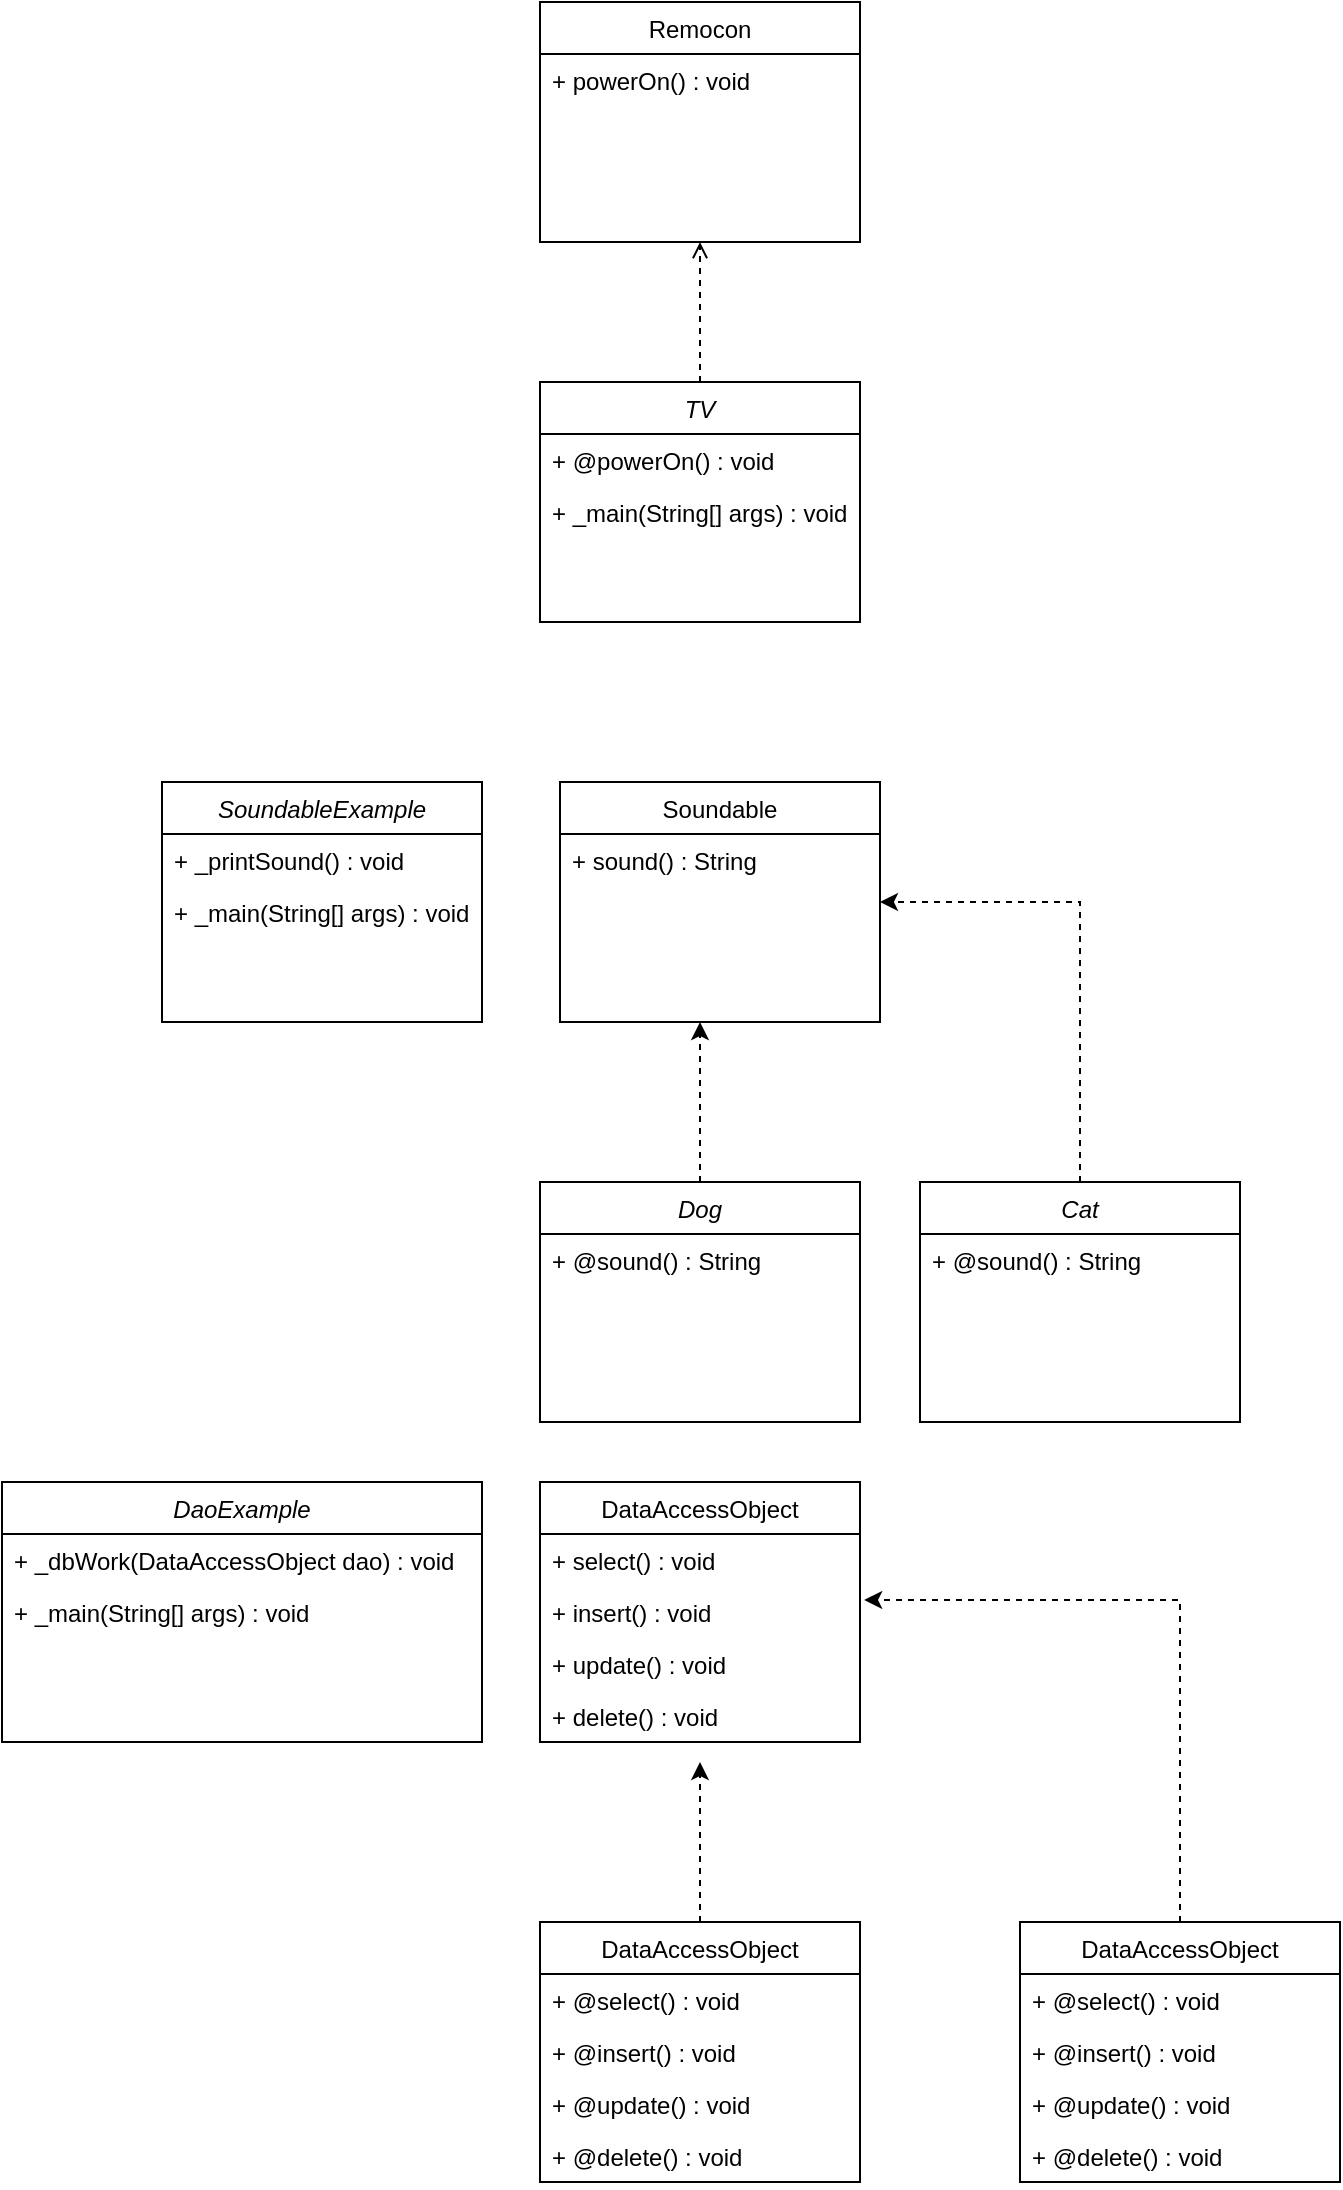 <mxfile version="26.0.11">
  <diagram id="C5RBs43oDa-KdzZeNtuy" name="Page-1">
    <mxGraphModel dx="954" dy="592" grid="1" gridSize="10" guides="1" tooltips="1" connect="1" arrows="1" fold="1" page="1" pageScale="1" pageWidth="827" pageHeight="1169" math="0" shadow="0">
      <root>
        <mxCell id="WIyWlLk6GJQsqaUBKTNV-0" />
        <mxCell id="WIyWlLk6GJQsqaUBKTNV-1" parent="WIyWlLk6GJQsqaUBKTNV-0" />
        <mxCell id="zkfFHV4jXpPFQw0GAbJ--0" value="SoundableExample" style="swimlane;fontStyle=2;align=center;verticalAlign=top;childLayout=stackLayout;horizontal=1;startSize=26;horizontalStack=0;resizeParent=1;resizeLast=0;collapsible=1;marginBottom=0;rounded=0;shadow=0;strokeWidth=1;" parent="WIyWlLk6GJQsqaUBKTNV-1" vertex="1">
          <mxGeometry x="180" y="420" width="160" height="120" as="geometry">
            <mxRectangle x="230" y="140" width="160" height="26" as="alternateBounds" />
          </mxGeometry>
        </mxCell>
        <mxCell id="bqsCEFh94YMKx1iRMk-J-1" value="+ _printSound() : void" style="text;align=left;verticalAlign=top;spacingLeft=4;spacingRight=4;overflow=hidden;rotatable=0;points=[[0,0.5],[1,0.5]];portConstraint=eastwest;" parent="zkfFHV4jXpPFQw0GAbJ--0" vertex="1">
          <mxGeometry y="26" width="160" height="26" as="geometry" />
        </mxCell>
        <mxCell id="bqsCEFh94YMKx1iRMk-J-8" value="+ _main(String[] args) : void" style="text;align=left;verticalAlign=top;spacingLeft=4;spacingRight=4;overflow=hidden;rotatable=0;points=[[0,0.5],[1,0.5]];portConstraint=eastwest;" parent="zkfFHV4jXpPFQw0GAbJ--0" vertex="1">
          <mxGeometry y="52" width="160" height="26" as="geometry" />
        </mxCell>
        <mxCell id="zkfFHV4jXpPFQw0GAbJ--17" value="Soundable" style="swimlane;fontStyle=0;align=center;verticalAlign=top;childLayout=stackLayout;horizontal=1;startSize=26;horizontalStack=0;resizeParent=1;resizeLast=0;collapsible=1;marginBottom=0;rounded=0;shadow=0;strokeWidth=1;" parent="WIyWlLk6GJQsqaUBKTNV-1" vertex="1">
          <mxGeometry x="379" y="420" width="160" height="120" as="geometry">
            <mxRectangle x="550" y="140" width="160" height="26" as="alternateBounds" />
          </mxGeometry>
        </mxCell>
        <mxCell id="zkfFHV4jXpPFQw0GAbJ--24" value="+ sound() : String" style="text;align=left;verticalAlign=top;spacingLeft=4;spacingRight=4;overflow=hidden;rotatable=0;points=[[0,0.5],[1,0.5]];portConstraint=eastwest;" parent="zkfFHV4jXpPFQw0GAbJ--17" vertex="1">
          <mxGeometry y="26" width="160" height="26" as="geometry" />
        </mxCell>
        <mxCell id="bqsCEFh94YMKx1iRMk-J-2" value="TV" style="swimlane;fontStyle=2;align=center;verticalAlign=top;childLayout=stackLayout;horizontal=1;startSize=26;horizontalStack=0;resizeParent=1;resizeLast=0;collapsible=1;marginBottom=0;rounded=0;shadow=0;strokeWidth=1;" parent="WIyWlLk6GJQsqaUBKTNV-1" vertex="1">
          <mxGeometry x="369" y="220" width="160" height="120" as="geometry">
            <mxRectangle x="230" y="140" width="160" height="26" as="alternateBounds" />
          </mxGeometry>
        </mxCell>
        <mxCell id="bqsCEFh94YMKx1iRMk-J-3" value="+ @powerOn() : void" style="text;align=left;verticalAlign=top;spacingLeft=4;spacingRight=4;overflow=hidden;rotatable=0;points=[[0,0.5],[1,0.5]];portConstraint=eastwest;" parent="bqsCEFh94YMKx1iRMk-J-2" vertex="1">
          <mxGeometry y="26" width="160" height="26" as="geometry" />
        </mxCell>
        <mxCell id="bqsCEFh94YMKx1iRMk-J-7" value="+ _main(String[] args) : void" style="text;align=left;verticalAlign=top;spacingLeft=4;spacingRight=4;overflow=hidden;rotatable=0;points=[[0,0.5],[1,0.5]];portConstraint=eastwest;" parent="bqsCEFh94YMKx1iRMk-J-2" vertex="1">
          <mxGeometry y="52" width="160" height="26" as="geometry" />
        </mxCell>
        <mxCell id="bqsCEFh94YMKx1iRMk-J-4" value="Remocon" style="swimlane;fontStyle=0;align=center;verticalAlign=top;childLayout=stackLayout;horizontal=1;startSize=26;horizontalStack=0;resizeParent=1;resizeLast=0;collapsible=1;marginBottom=0;rounded=0;shadow=0;strokeWidth=1;" parent="WIyWlLk6GJQsqaUBKTNV-1" vertex="1">
          <mxGeometry x="369" y="30" width="160" height="120" as="geometry">
            <mxRectangle x="550" y="140" width="160" height="26" as="alternateBounds" />
          </mxGeometry>
        </mxCell>
        <mxCell id="bqsCEFh94YMKx1iRMk-J-5" value="+ powerOn() : void" style="text;align=left;verticalAlign=top;spacingLeft=4;spacingRight=4;overflow=hidden;rotatable=0;points=[[0,0.5],[1,0.5]];portConstraint=eastwest;" parent="bqsCEFh94YMKx1iRMk-J-4" vertex="1">
          <mxGeometry y="26" width="160" height="26" as="geometry" />
        </mxCell>
        <mxCell id="bqsCEFh94YMKx1iRMk-J-6" value="" style="endArrow=open;shadow=0;strokeWidth=1;rounded=0;curved=0;endFill=1;edgeStyle=elbowEdgeStyle;elbow=vertical;strokeColor=default;dashed=1;" parent="WIyWlLk6GJQsqaUBKTNV-1" source="bqsCEFh94YMKx1iRMk-J-2" target="bqsCEFh94YMKx1iRMk-J-4" edge="1">
          <mxGeometry x="0.5" y="41" relative="1" as="geometry">
            <mxPoint x="679" y="182" as="sourcePoint" />
            <mxPoint x="839" y="182" as="targetPoint" />
            <mxPoint x="-40" y="32" as="offset" />
          </mxGeometry>
        </mxCell>
        <mxCell id="bqsCEFh94YMKx1iRMk-J-45" style="edgeStyle=orthogonalEdgeStyle;rounded=0;orthogonalLoop=1;jettySize=auto;html=1;exitX=0.5;exitY=0;exitDx=0;exitDy=0;dashed=1;" parent="WIyWlLk6GJQsqaUBKTNV-1" source="bqsCEFh94YMKx1iRMk-J-9" edge="1">
          <mxGeometry relative="1" as="geometry">
            <mxPoint x="449" y="540" as="targetPoint" />
          </mxGeometry>
        </mxCell>
        <mxCell id="bqsCEFh94YMKx1iRMk-J-9" value="Dog" style="swimlane;fontStyle=2;align=center;verticalAlign=top;childLayout=stackLayout;horizontal=1;startSize=26;horizontalStack=0;resizeParent=1;resizeLast=0;collapsible=1;marginBottom=0;rounded=0;shadow=0;strokeWidth=1;" parent="WIyWlLk6GJQsqaUBKTNV-1" vertex="1">
          <mxGeometry x="369" y="620" width="160" height="120" as="geometry">
            <mxRectangle x="230" y="140" width="160" height="26" as="alternateBounds" />
          </mxGeometry>
        </mxCell>
        <mxCell id="bqsCEFh94YMKx1iRMk-J-20" value="+ @sound() : String" style="text;align=left;verticalAlign=top;spacingLeft=4;spacingRight=4;overflow=hidden;rotatable=0;points=[[0,0.5],[1,0.5]];portConstraint=eastwest;" parent="bqsCEFh94YMKx1iRMk-J-9" vertex="1">
          <mxGeometry y="26" width="160" height="26" as="geometry" />
        </mxCell>
        <mxCell id="bqsCEFh94YMKx1iRMk-J-12" value="Cat" style="swimlane;fontStyle=2;align=center;verticalAlign=top;childLayout=stackLayout;horizontal=1;startSize=26;horizontalStack=0;resizeParent=1;resizeLast=0;collapsible=1;marginBottom=0;rounded=0;shadow=0;strokeWidth=1;" parent="WIyWlLk6GJQsqaUBKTNV-1" vertex="1">
          <mxGeometry x="559" y="620" width="160" height="120" as="geometry">
            <mxRectangle x="230" y="140" width="160" height="26" as="alternateBounds" />
          </mxGeometry>
        </mxCell>
        <mxCell id="bqsCEFh94YMKx1iRMk-J-19" value="+ @sound() : String" style="text;align=left;verticalAlign=top;spacingLeft=4;spacingRight=4;overflow=hidden;rotatable=0;points=[[0,0.5],[1,0.5]];portConstraint=eastwest;" parent="bqsCEFh94YMKx1iRMk-J-12" vertex="1">
          <mxGeometry y="26" width="160" height="26" as="geometry" />
        </mxCell>
        <mxCell id="bqsCEFh94YMKx1iRMk-J-18" style="edgeStyle=orthogonalEdgeStyle;rounded=0;orthogonalLoop=1;jettySize=auto;html=1;exitX=0.5;exitY=0;exitDx=0;exitDy=0;entryX=1;entryY=0.5;entryDx=0;entryDy=0;dashed=1;" parent="WIyWlLk6GJQsqaUBKTNV-1" source="bqsCEFh94YMKx1iRMk-J-12" target="zkfFHV4jXpPFQw0GAbJ--17" edge="1">
          <mxGeometry relative="1" as="geometry" />
        </mxCell>
        <mxCell id="bqsCEFh94YMKx1iRMk-J-23" value="DaoExample" style="swimlane;fontStyle=2;align=center;verticalAlign=top;childLayout=stackLayout;horizontal=1;startSize=26;horizontalStack=0;resizeParent=1;resizeLast=0;collapsible=1;marginBottom=0;rounded=0;shadow=0;strokeWidth=1;" parent="WIyWlLk6GJQsqaUBKTNV-1" vertex="1">
          <mxGeometry x="100" y="770" width="240" height="130" as="geometry">
            <mxRectangle x="230" y="140" width="160" height="26" as="alternateBounds" />
          </mxGeometry>
        </mxCell>
        <mxCell id="bqsCEFh94YMKx1iRMk-J-24" value="+ _dbWork(DataAccessObject dao) : void" style="text;align=left;verticalAlign=top;spacingLeft=4;spacingRight=4;overflow=hidden;rotatable=0;points=[[0,0.5],[1,0.5]];portConstraint=eastwest;" parent="bqsCEFh94YMKx1iRMk-J-23" vertex="1">
          <mxGeometry y="26" width="240" height="26" as="geometry" />
        </mxCell>
        <mxCell id="bqsCEFh94YMKx1iRMk-J-25" value="+ _main(String[] args) : void" style="text;align=left;verticalAlign=top;spacingLeft=4;spacingRight=4;overflow=hidden;rotatable=0;points=[[0,0.5],[1,0.5]];portConstraint=eastwest;" parent="bqsCEFh94YMKx1iRMk-J-23" vertex="1">
          <mxGeometry y="52" width="240" height="26" as="geometry" />
        </mxCell>
        <mxCell id="bqsCEFh94YMKx1iRMk-J-26" value="DataAccessObject" style="swimlane;fontStyle=0;align=center;verticalAlign=top;childLayout=stackLayout;horizontal=1;startSize=26;horizontalStack=0;resizeParent=1;resizeLast=0;collapsible=1;marginBottom=0;rounded=0;shadow=0;strokeWidth=1;" parent="WIyWlLk6GJQsqaUBKTNV-1" vertex="1">
          <mxGeometry x="369" y="770" width="160" height="130" as="geometry">
            <mxRectangle x="550" y="140" width="160" height="26" as="alternateBounds" />
          </mxGeometry>
        </mxCell>
        <mxCell id="bqsCEFh94YMKx1iRMk-J-27" value="+ select() : void" style="text;align=left;verticalAlign=top;spacingLeft=4;spacingRight=4;overflow=hidden;rotatable=0;points=[[0,0.5],[1,0.5]];portConstraint=eastwest;" parent="bqsCEFh94YMKx1iRMk-J-26" vertex="1">
          <mxGeometry y="26" width="160" height="26" as="geometry" />
        </mxCell>
        <mxCell id="bqsCEFh94YMKx1iRMk-J-30" value="+ insert() : void" style="text;align=left;verticalAlign=top;spacingLeft=4;spacingRight=4;overflow=hidden;rotatable=0;points=[[0,0.5],[1,0.5]];portConstraint=eastwest;" parent="bqsCEFh94YMKx1iRMk-J-26" vertex="1">
          <mxGeometry y="52" width="160" height="26" as="geometry" />
        </mxCell>
        <mxCell id="bqsCEFh94YMKx1iRMk-J-28" value="+ update() : void" style="text;align=left;verticalAlign=top;spacingLeft=4;spacingRight=4;overflow=hidden;rotatable=0;points=[[0,0.5],[1,0.5]];portConstraint=eastwest;" parent="bqsCEFh94YMKx1iRMk-J-26" vertex="1">
          <mxGeometry y="78" width="160" height="26" as="geometry" />
        </mxCell>
        <mxCell id="bqsCEFh94YMKx1iRMk-J-29" value="+ delete() : void" style="text;align=left;verticalAlign=top;spacingLeft=4;spacingRight=4;overflow=hidden;rotatable=0;points=[[0,0.5],[1,0.5]];portConstraint=eastwest;" parent="bqsCEFh94YMKx1iRMk-J-26" vertex="1">
          <mxGeometry y="104" width="160" height="26" as="geometry" />
        </mxCell>
        <mxCell id="bqsCEFh94YMKx1iRMk-J-41" style="edgeStyle=orthogonalEdgeStyle;rounded=0;orthogonalLoop=1;jettySize=auto;html=1;exitX=0.5;exitY=0;exitDx=0;exitDy=0;dashed=1;" parent="WIyWlLk6GJQsqaUBKTNV-1" source="bqsCEFh94YMKx1iRMk-J-31" edge="1">
          <mxGeometry relative="1" as="geometry">
            <mxPoint x="449" y="910" as="targetPoint" />
          </mxGeometry>
        </mxCell>
        <mxCell id="bqsCEFh94YMKx1iRMk-J-31" value="DataAccessObject" style="swimlane;fontStyle=0;align=center;verticalAlign=top;childLayout=stackLayout;horizontal=1;startSize=26;horizontalStack=0;resizeParent=1;resizeLast=0;collapsible=1;marginBottom=0;rounded=0;shadow=0;strokeWidth=1;" parent="WIyWlLk6GJQsqaUBKTNV-1" vertex="1">
          <mxGeometry x="369" y="990" width="160" height="130" as="geometry">
            <mxRectangle x="550" y="140" width="160" height="26" as="alternateBounds" />
          </mxGeometry>
        </mxCell>
        <mxCell id="bqsCEFh94YMKx1iRMk-J-32" value="+ @select() : void" style="text;align=left;verticalAlign=top;spacingLeft=4;spacingRight=4;overflow=hidden;rotatable=0;points=[[0,0.5],[1,0.5]];portConstraint=eastwest;" parent="bqsCEFh94YMKx1iRMk-J-31" vertex="1">
          <mxGeometry y="26" width="160" height="26" as="geometry" />
        </mxCell>
        <mxCell id="bqsCEFh94YMKx1iRMk-J-33" value="+ @insert() : void" style="text;align=left;verticalAlign=top;spacingLeft=4;spacingRight=4;overflow=hidden;rotatable=0;points=[[0,0.5],[1,0.5]];portConstraint=eastwest;" parent="bqsCEFh94YMKx1iRMk-J-31" vertex="1">
          <mxGeometry y="52" width="160" height="26" as="geometry" />
        </mxCell>
        <mxCell id="bqsCEFh94YMKx1iRMk-J-34" value="+ @update() : void" style="text;align=left;verticalAlign=top;spacingLeft=4;spacingRight=4;overflow=hidden;rotatable=0;points=[[0,0.5],[1,0.5]];portConstraint=eastwest;" parent="bqsCEFh94YMKx1iRMk-J-31" vertex="1">
          <mxGeometry y="78" width="160" height="26" as="geometry" />
        </mxCell>
        <mxCell id="bqsCEFh94YMKx1iRMk-J-35" value="+ @delete() : void" style="text;align=left;verticalAlign=top;spacingLeft=4;spacingRight=4;overflow=hidden;rotatable=0;points=[[0,0.5],[1,0.5]];portConstraint=eastwest;" parent="bqsCEFh94YMKx1iRMk-J-31" vertex="1">
          <mxGeometry y="104" width="160" height="26" as="geometry" />
        </mxCell>
        <mxCell id="bqsCEFh94YMKx1iRMk-J-36" value="DataAccessObject" style="swimlane;fontStyle=0;align=center;verticalAlign=top;childLayout=stackLayout;horizontal=1;startSize=26;horizontalStack=0;resizeParent=1;resizeLast=0;collapsible=1;marginBottom=0;rounded=0;shadow=0;strokeWidth=1;" parent="WIyWlLk6GJQsqaUBKTNV-1" vertex="1">
          <mxGeometry x="609" y="990" width="160" height="130" as="geometry">
            <mxRectangle x="550" y="140" width="160" height="26" as="alternateBounds" />
          </mxGeometry>
        </mxCell>
        <mxCell id="bqsCEFh94YMKx1iRMk-J-37" value="+ @select() : void" style="text;align=left;verticalAlign=top;spacingLeft=4;spacingRight=4;overflow=hidden;rotatable=0;points=[[0,0.5],[1,0.5]];portConstraint=eastwest;" parent="bqsCEFh94YMKx1iRMk-J-36" vertex="1">
          <mxGeometry y="26" width="160" height="26" as="geometry" />
        </mxCell>
        <mxCell id="bqsCEFh94YMKx1iRMk-J-38" value="+ @insert() : void" style="text;align=left;verticalAlign=top;spacingLeft=4;spacingRight=4;overflow=hidden;rotatable=0;points=[[0,0.5],[1,0.5]];portConstraint=eastwest;" parent="bqsCEFh94YMKx1iRMk-J-36" vertex="1">
          <mxGeometry y="52" width="160" height="26" as="geometry" />
        </mxCell>
        <mxCell id="bqsCEFh94YMKx1iRMk-J-39" value="+ @update() : void" style="text;align=left;verticalAlign=top;spacingLeft=4;spacingRight=4;overflow=hidden;rotatable=0;points=[[0,0.5],[1,0.5]];portConstraint=eastwest;" parent="bqsCEFh94YMKx1iRMk-J-36" vertex="1">
          <mxGeometry y="78" width="160" height="26" as="geometry" />
        </mxCell>
        <mxCell id="bqsCEFh94YMKx1iRMk-J-40" value="+ @delete() : void" style="text;align=left;verticalAlign=top;spacingLeft=4;spacingRight=4;overflow=hidden;rotatable=0;points=[[0,0.5],[1,0.5]];portConstraint=eastwest;" parent="bqsCEFh94YMKx1iRMk-J-36" vertex="1">
          <mxGeometry y="104" width="160" height="26" as="geometry" />
        </mxCell>
        <mxCell id="bqsCEFh94YMKx1iRMk-J-42" style="edgeStyle=orthogonalEdgeStyle;rounded=0;orthogonalLoop=1;jettySize=auto;html=1;exitX=0.5;exitY=0;exitDx=0;exitDy=0;entryX=1.013;entryY=0.269;entryDx=0;entryDy=0;entryPerimeter=0;dashed=1;" parent="WIyWlLk6GJQsqaUBKTNV-1" source="bqsCEFh94YMKx1iRMk-J-36" target="bqsCEFh94YMKx1iRMk-J-30" edge="1">
          <mxGeometry relative="1" as="geometry" />
        </mxCell>
      </root>
    </mxGraphModel>
  </diagram>
</mxfile>
